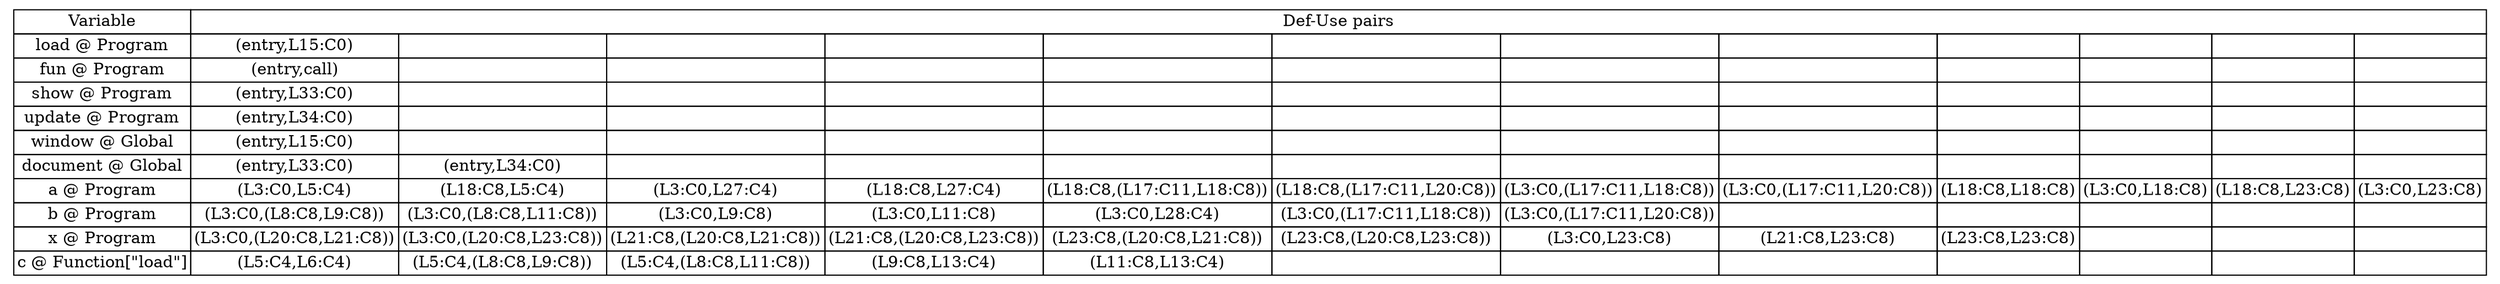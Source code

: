 digraph structs {
node [shape="plaintext"]
struct1 [label=<
<TABLE BORDER="0" CELLBORDER="1" CELLSPACING="0">
<tr><td>Variable</td><td COLSPAN="12">Def-Use pairs</td></tr><tr><td>load @ Program</td><td>(entry,L15:C0)</td><td></td><td></td><td></td><td></td><td></td><td></td><td></td><td></td><td></td><td></td><td></td></tr>
<tr><td>fun @ Program</td><td>(entry,call)</td><td></td><td></td><td></td><td></td><td></td><td></td><td></td><td></td><td></td><td></td><td></td></tr>
<tr><td>show @ Program</td><td>(entry,L33:C0)</td><td></td><td></td><td></td><td></td><td></td><td></td><td></td><td></td><td></td><td></td><td></td></tr>
<tr><td>update @ Program</td><td>(entry,L34:C0)</td><td></td><td></td><td></td><td></td><td></td><td></td><td></td><td></td><td></td><td></td><td></td></tr>
<tr><td>window @ Global</td><td>(entry,L15:C0)</td><td></td><td></td><td></td><td></td><td></td><td></td><td></td><td></td><td></td><td></td><td></td></tr>
<tr><td>document @ Global</td><td>(entry,L33:C0)</td><td>(entry,L34:C0)</td><td></td><td></td><td></td><td></td><td></td><td></td><td></td><td></td><td></td><td></td></tr>
<tr><td>a @ Program</td><td>(L3:C0,L5:C4)</td><td>(L18:C8,L5:C4)</td><td>(L3:C0,L27:C4)</td><td>(L18:C8,L27:C4)</td><td>(L18:C8,(L17:C11,L18:C8))</td><td>(L18:C8,(L17:C11,L20:C8))</td><td>(L3:C0,(L17:C11,L18:C8))</td><td>(L3:C0,(L17:C11,L20:C8))</td><td>(L18:C8,L18:C8)</td><td>(L3:C0,L18:C8)</td><td>(L18:C8,L23:C8)</td><td>(L3:C0,L23:C8)</td></tr>
<tr><td>b @ Program</td><td>(L3:C0,(L8:C8,L9:C8))</td><td>(L3:C0,(L8:C8,L11:C8))</td><td>(L3:C0,L9:C8)</td><td>(L3:C0,L11:C8)</td><td>(L3:C0,L28:C4)</td><td>(L3:C0,(L17:C11,L18:C8))</td><td>(L3:C0,(L17:C11,L20:C8))</td><td></td><td></td><td></td><td></td><td></td></tr>
<tr><td>x @ Program</td><td>(L3:C0,(L20:C8,L21:C8))</td><td>(L3:C0,(L20:C8,L23:C8))</td><td>(L21:C8,(L20:C8,L21:C8))</td><td>(L21:C8,(L20:C8,L23:C8))</td><td>(L23:C8,(L20:C8,L21:C8))</td><td>(L23:C8,(L20:C8,L23:C8))</td><td>(L3:C0,L23:C8)</td><td>(L21:C8,L23:C8)</td><td>(L23:C8,L23:C8)</td><td></td><td></td><td></td></tr>
<tr><td>c @ Function["load"]</td><td>(L5:C4,L6:C4)</td><td>(L5:C4,(L8:C8,L9:C8))</td><td>(L5:C4,(L8:C8,L11:C8))</td><td>(L9:C8,L13:C4)</td><td>(L11:C8,L13:C4)</td><td></td><td></td><td></td><td></td><td></td><td></td><td></td></tr>
</TABLE>
>];
}